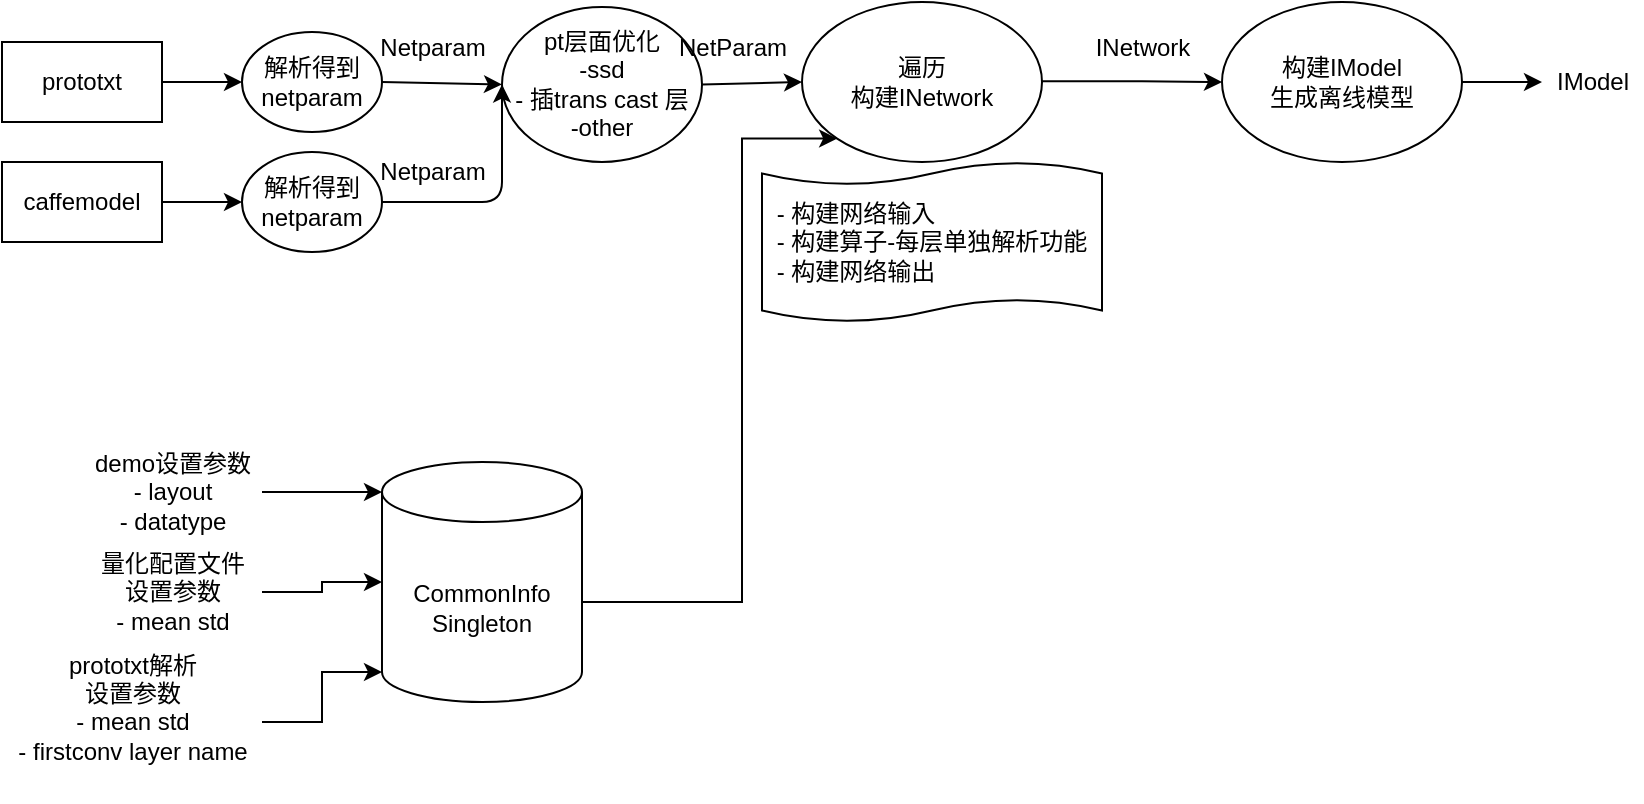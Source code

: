<mxfile version="13.8.1" type="github">
  <diagram id="v_nvT8ZMRaaNZ1D_ayb4" name="Page-1">
    <mxGraphModel dx="1366" dy="767" grid="1" gridSize="10" guides="1" tooltips="1" connect="1" arrows="1" fold="1" page="1" pageScale="1" pageWidth="827" pageHeight="1169" math="0" shadow="0">
      <root>
        <mxCell id="0" />
        <mxCell id="1" parent="0" />
        <mxCell id="O-ZwVIryo0NKM8jk4yb6-1" value="prototxt" style="rounded=0;whiteSpace=wrap;html=1;" parent="1" vertex="1">
          <mxGeometry y="240" width="80" height="40" as="geometry" />
        </mxCell>
        <mxCell id="O-ZwVIryo0NKM8jk4yb6-2" value="caffemodel" style="rounded=0;whiteSpace=wrap;html=1;" parent="1" vertex="1">
          <mxGeometry y="300" width="80" height="40" as="geometry" />
        </mxCell>
        <mxCell id="O-ZwVIryo0NKM8jk4yb6-3" value="" style="endArrow=classic;html=1;exitX=1;exitY=0.5;exitDx=0;exitDy=0;" parent="1" source="O-ZwVIryo0NKM8jk4yb6-2" edge="1">
          <mxGeometry width="50" height="50" relative="1" as="geometry">
            <mxPoint x="120" y="360" as="sourcePoint" />
            <mxPoint x="120" y="320" as="targetPoint" />
          </mxGeometry>
        </mxCell>
        <mxCell id="O-ZwVIryo0NKM8jk4yb6-4" value="pt层面优化&lt;br&gt;&lt;div&gt;-ssd&lt;/div&gt;&lt;div&gt;- 插trans cast 层&lt;br&gt;&lt;/div&gt;-other" style="ellipse;whiteSpace=wrap;html=1;" parent="1" vertex="1">
          <mxGeometry x="250" y="222.5" width="100" height="77.5" as="geometry" />
        </mxCell>
        <mxCell id="O-ZwVIryo0NKM8jk4yb6-5" value="" style="endArrow=classic;html=1;exitX=1;exitY=0.5;exitDx=0;exitDy=0;" parent="1" source="O-ZwVIryo0NKM8jk4yb6-1" edge="1">
          <mxGeometry width="50" height="50" relative="1" as="geometry">
            <mxPoint x="30" y="420" as="sourcePoint" />
            <mxPoint x="120" y="260" as="targetPoint" />
            <Array as="points" />
          </mxGeometry>
        </mxCell>
        <mxCell id="O-ZwVIryo0NKM8jk4yb6-6" value="" style="endArrow=classic;html=1;exitX=1;exitY=0.5;exitDx=0;exitDy=0;entryX=0;entryY=0.5;entryDx=0;entryDy=0;" parent="1" target="O-ZwVIryo0NKM8jk4yb6-4" edge="1">
          <mxGeometry width="50" height="50" relative="1" as="geometry">
            <mxPoint x="190" y="260" as="sourcePoint" />
            <mxPoint x="230" y="260" as="targetPoint" />
            <Array as="points" />
          </mxGeometry>
        </mxCell>
        <mxCell id="O-ZwVIryo0NKM8jk4yb6-7" value="解析得到netparam" style="ellipse;whiteSpace=wrap;html=1;" parent="1" vertex="1">
          <mxGeometry x="120" y="235" width="70" height="50" as="geometry" />
        </mxCell>
        <mxCell id="O-ZwVIryo0NKM8jk4yb6-8" value="解析得到netparam" style="ellipse;whiteSpace=wrap;html=1;" parent="1" vertex="1">
          <mxGeometry x="120" y="295" width="70" height="50" as="geometry" />
        </mxCell>
        <mxCell id="O-ZwVIryo0NKM8jk4yb6-9" value="" style="endArrow=classic;html=1;exitX=1;exitY=0.5;exitDx=0;exitDy=0;entryX=0;entryY=0.5;entryDx=0;entryDy=0;" parent="1" source="O-ZwVIryo0NKM8jk4yb6-8" target="O-ZwVIryo0NKM8jk4yb6-4" edge="1">
          <mxGeometry width="50" height="50" relative="1" as="geometry">
            <mxPoint x="210" y="400" as="sourcePoint" />
            <mxPoint x="260" y="350" as="targetPoint" />
            <Array as="points">
              <mxPoint x="250" y="320" />
            </Array>
          </mxGeometry>
        </mxCell>
        <mxCell id="O-ZwVIryo0NKM8jk4yb6-10" value="" style="endArrow=classic;html=1;exitX=1;exitY=0.5;exitDx=0;exitDy=0;entryX=0;entryY=0.5;entryDx=0;entryDy=0;" parent="1" source="O-ZwVIryo0NKM8jk4yb6-4" target="O-ZwVIryo0NKM8jk4yb6-11" edge="1">
          <mxGeometry width="50" height="50" relative="1" as="geometry">
            <mxPoint x="330" y="380" as="sourcePoint" />
            <mxPoint x="380" y="260" as="targetPoint" />
          </mxGeometry>
        </mxCell>
        <mxCell id="O-ZwVIryo0NKM8jk4yb6-11" value="遍历&lt;br&gt;构建INetwork" style="ellipse;whiteSpace=wrap;html=1;" parent="1" vertex="1">
          <mxGeometry x="400" y="220" width="120" height="80" as="geometry" />
        </mxCell>
        <mxCell id="Stex0h5j8dVFl6hF4uOk-2" value="&lt;div align=&quot;left&quot;&gt;&lt;span&gt;- 构建网络输入&lt;/span&gt;&lt;br&gt;&lt;span&gt;- 构建算子-每层单独解析功能&lt;/span&gt;&lt;br&gt;&lt;span&gt;- 构建网络输出&lt;/span&gt;&lt;/div&gt;" style="shape=tape;whiteSpace=wrap;html=1;size=0.143;" parent="1" vertex="1">
          <mxGeometry x="380" y="300" width="170" height="80" as="geometry" />
        </mxCell>
        <mxCell id="Stex0h5j8dVFl6hF4uOk-3" value="" style="endArrow=classic;html=1;exitX=1;exitY=0.5;exitDx=0;exitDy=0;entryX=0;entryY=0.5;entryDx=0;entryDy=0;" parent="1" target="Stex0h5j8dVFl6hF4uOk-10" edge="1">
          <mxGeometry width="50" height="50" relative="1" as="geometry">
            <mxPoint x="520" y="259.58" as="sourcePoint" />
            <mxPoint x="610" y="260" as="targetPoint" />
            <Array as="points">
              <mxPoint x="560" y="259.58" />
            </Array>
          </mxGeometry>
        </mxCell>
        <mxCell id="Stex0h5j8dVFl6hF4uOk-4" value="NetParam" style="text;html=1;align=center;verticalAlign=middle;resizable=0;points=[];autosize=1;" parent="1" vertex="1">
          <mxGeometry x="330" y="232.5" width="70" height="20" as="geometry" />
        </mxCell>
        <mxCell id="Stex0h5j8dVFl6hF4uOk-6" value="&lt;div&gt;INetwork&lt;/div&gt;" style="text;html=1;align=center;verticalAlign=middle;resizable=0;points=[];autosize=1;" parent="1" vertex="1">
          <mxGeometry x="540" y="232.5" width="60" height="20" as="geometry" />
        </mxCell>
        <mxCell id="Stex0h5j8dVFl6hF4uOk-7" value="Netparam" style="text;html=1;align=center;verticalAlign=middle;resizable=0;points=[];autosize=1;" parent="1" vertex="1">
          <mxGeometry x="180" y="232.5" width="70" height="20" as="geometry" />
        </mxCell>
        <mxCell id="Stex0h5j8dVFl6hF4uOk-8" value="Netparam" style="text;html=1;align=center;verticalAlign=middle;resizable=0;points=[];autosize=1;" parent="1" vertex="1">
          <mxGeometry x="180" y="295" width="70" height="20" as="geometry" />
        </mxCell>
        <mxCell id="Stex0h5j8dVFl6hF4uOk-14" value="" style="edgeStyle=orthogonalEdgeStyle;rounded=0;orthogonalLoop=1;jettySize=auto;html=1;" parent="1" source="Stex0h5j8dVFl6hF4uOk-10" target="Stex0h5j8dVFl6hF4uOk-15" edge="1">
          <mxGeometry relative="1" as="geometry">
            <mxPoint x="760" y="250" as="targetPoint" />
          </mxGeometry>
        </mxCell>
        <mxCell id="Stex0h5j8dVFl6hF4uOk-10" value="&lt;div&gt;构建IModel&lt;/div&gt;&lt;div&gt;生成离线模型&lt;br&gt;&lt;/div&gt;" style="ellipse;whiteSpace=wrap;html=1;" parent="1" vertex="1">
          <mxGeometry x="610" y="220" width="120" height="80" as="geometry" />
        </mxCell>
        <mxCell id="Stex0h5j8dVFl6hF4uOk-15" value="&lt;div&gt;IModel&lt;/div&gt;" style="text;html=1;align=center;verticalAlign=middle;resizable=0;points=[];autosize=1;" parent="1" vertex="1">
          <mxGeometry x="770" y="250" width="50" height="20" as="geometry" />
        </mxCell>
        <mxCell id="-lGLg09nR0o12xWgkY-3-10" style="edgeStyle=orthogonalEdgeStyle;rounded=0;orthogonalLoop=1;jettySize=auto;html=1;entryX=0;entryY=1;entryDx=0;entryDy=0;" edge="1" parent="1" source="-lGLg09nR0o12xWgkY-3-1" target="O-ZwVIryo0NKM8jk4yb6-11">
          <mxGeometry relative="1" as="geometry">
            <Array as="points">
              <mxPoint x="370" y="520" />
              <mxPoint x="370" y="288" />
            </Array>
          </mxGeometry>
        </mxCell>
        <mxCell id="-lGLg09nR0o12xWgkY-3-1" value="&lt;div&gt;CommonInfo&lt;/div&gt;&lt;div&gt;Singleton&lt;br&gt;&lt;/div&gt;" style="shape=cylinder3;whiteSpace=wrap;html=1;boundedLbl=1;backgroundOutline=1;size=15;" vertex="1" parent="1">
          <mxGeometry x="190" y="450" width="100" height="120" as="geometry" />
        </mxCell>
        <mxCell id="-lGLg09nR0o12xWgkY-3-3" value="" style="endArrow=classic;html=1;entryX=0;entryY=0;entryDx=0;entryDy=15;entryPerimeter=0;" edge="1" parent="1" source="-lGLg09nR0o12xWgkY-3-4" target="-lGLg09nR0o12xWgkY-3-1">
          <mxGeometry width="50" height="50" relative="1" as="geometry">
            <mxPoint x="140" y="465" as="sourcePoint" />
            <mxPoint x="180" y="470" as="targetPoint" />
          </mxGeometry>
        </mxCell>
        <mxCell id="-lGLg09nR0o12xWgkY-3-4" value="&lt;div&gt;demo设置参数&lt;/div&gt;&lt;div&gt;- layout&lt;/div&gt;&lt;div&gt;- datatype&lt;br&gt;&lt;/div&gt;" style="text;html=1;align=center;verticalAlign=middle;resizable=0;points=[];autosize=1;" vertex="1" parent="1">
          <mxGeometry x="40" y="440" width="90" height="50" as="geometry" />
        </mxCell>
        <mxCell id="-lGLg09nR0o12xWgkY-3-7" value="" style="edgeStyle=orthogonalEdgeStyle;rounded=0;orthogonalLoop=1;jettySize=auto;html=1;" edge="1" parent="1" source="-lGLg09nR0o12xWgkY-3-6" target="-lGLg09nR0o12xWgkY-3-1">
          <mxGeometry relative="1" as="geometry" />
        </mxCell>
        <mxCell id="-lGLg09nR0o12xWgkY-3-6" value="&lt;div&gt;量化配置文件&lt;/div&gt;&lt;div&gt;设置参数&lt;/div&gt;&lt;div&gt;- mean std&lt;br&gt;&lt;/div&gt;" style="text;html=1;align=center;verticalAlign=middle;resizable=0;points=[];autosize=1;" vertex="1" parent="1">
          <mxGeometry x="40" y="490" width="90" height="50" as="geometry" />
        </mxCell>
        <mxCell id="-lGLg09nR0o12xWgkY-3-9" value="" style="edgeStyle=orthogonalEdgeStyle;rounded=0;orthogonalLoop=1;jettySize=auto;html=1;entryX=0;entryY=1;entryDx=0;entryDy=-15;entryPerimeter=0;" edge="1" parent="1" source="-lGLg09nR0o12xWgkY-3-8" target="-lGLg09nR0o12xWgkY-3-1">
          <mxGeometry relative="1" as="geometry" />
        </mxCell>
        <mxCell id="-lGLg09nR0o12xWgkY-3-8" value="&lt;div&gt;prototxt解析&lt;/div&gt;&lt;div&gt;设置参数&lt;/div&gt;&lt;div&gt;- mean std&lt;/div&gt;&lt;div&gt;- firstconv layer name&lt;/div&gt;&lt;div&gt;&lt;br&gt;&lt;/div&gt;" style="text;html=1;align=center;verticalAlign=middle;resizable=0;points=[];autosize=1;" vertex="1" parent="1">
          <mxGeometry y="540" width="130" height="80" as="geometry" />
        </mxCell>
      </root>
    </mxGraphModel>
  </diagram>
</mxfile>
